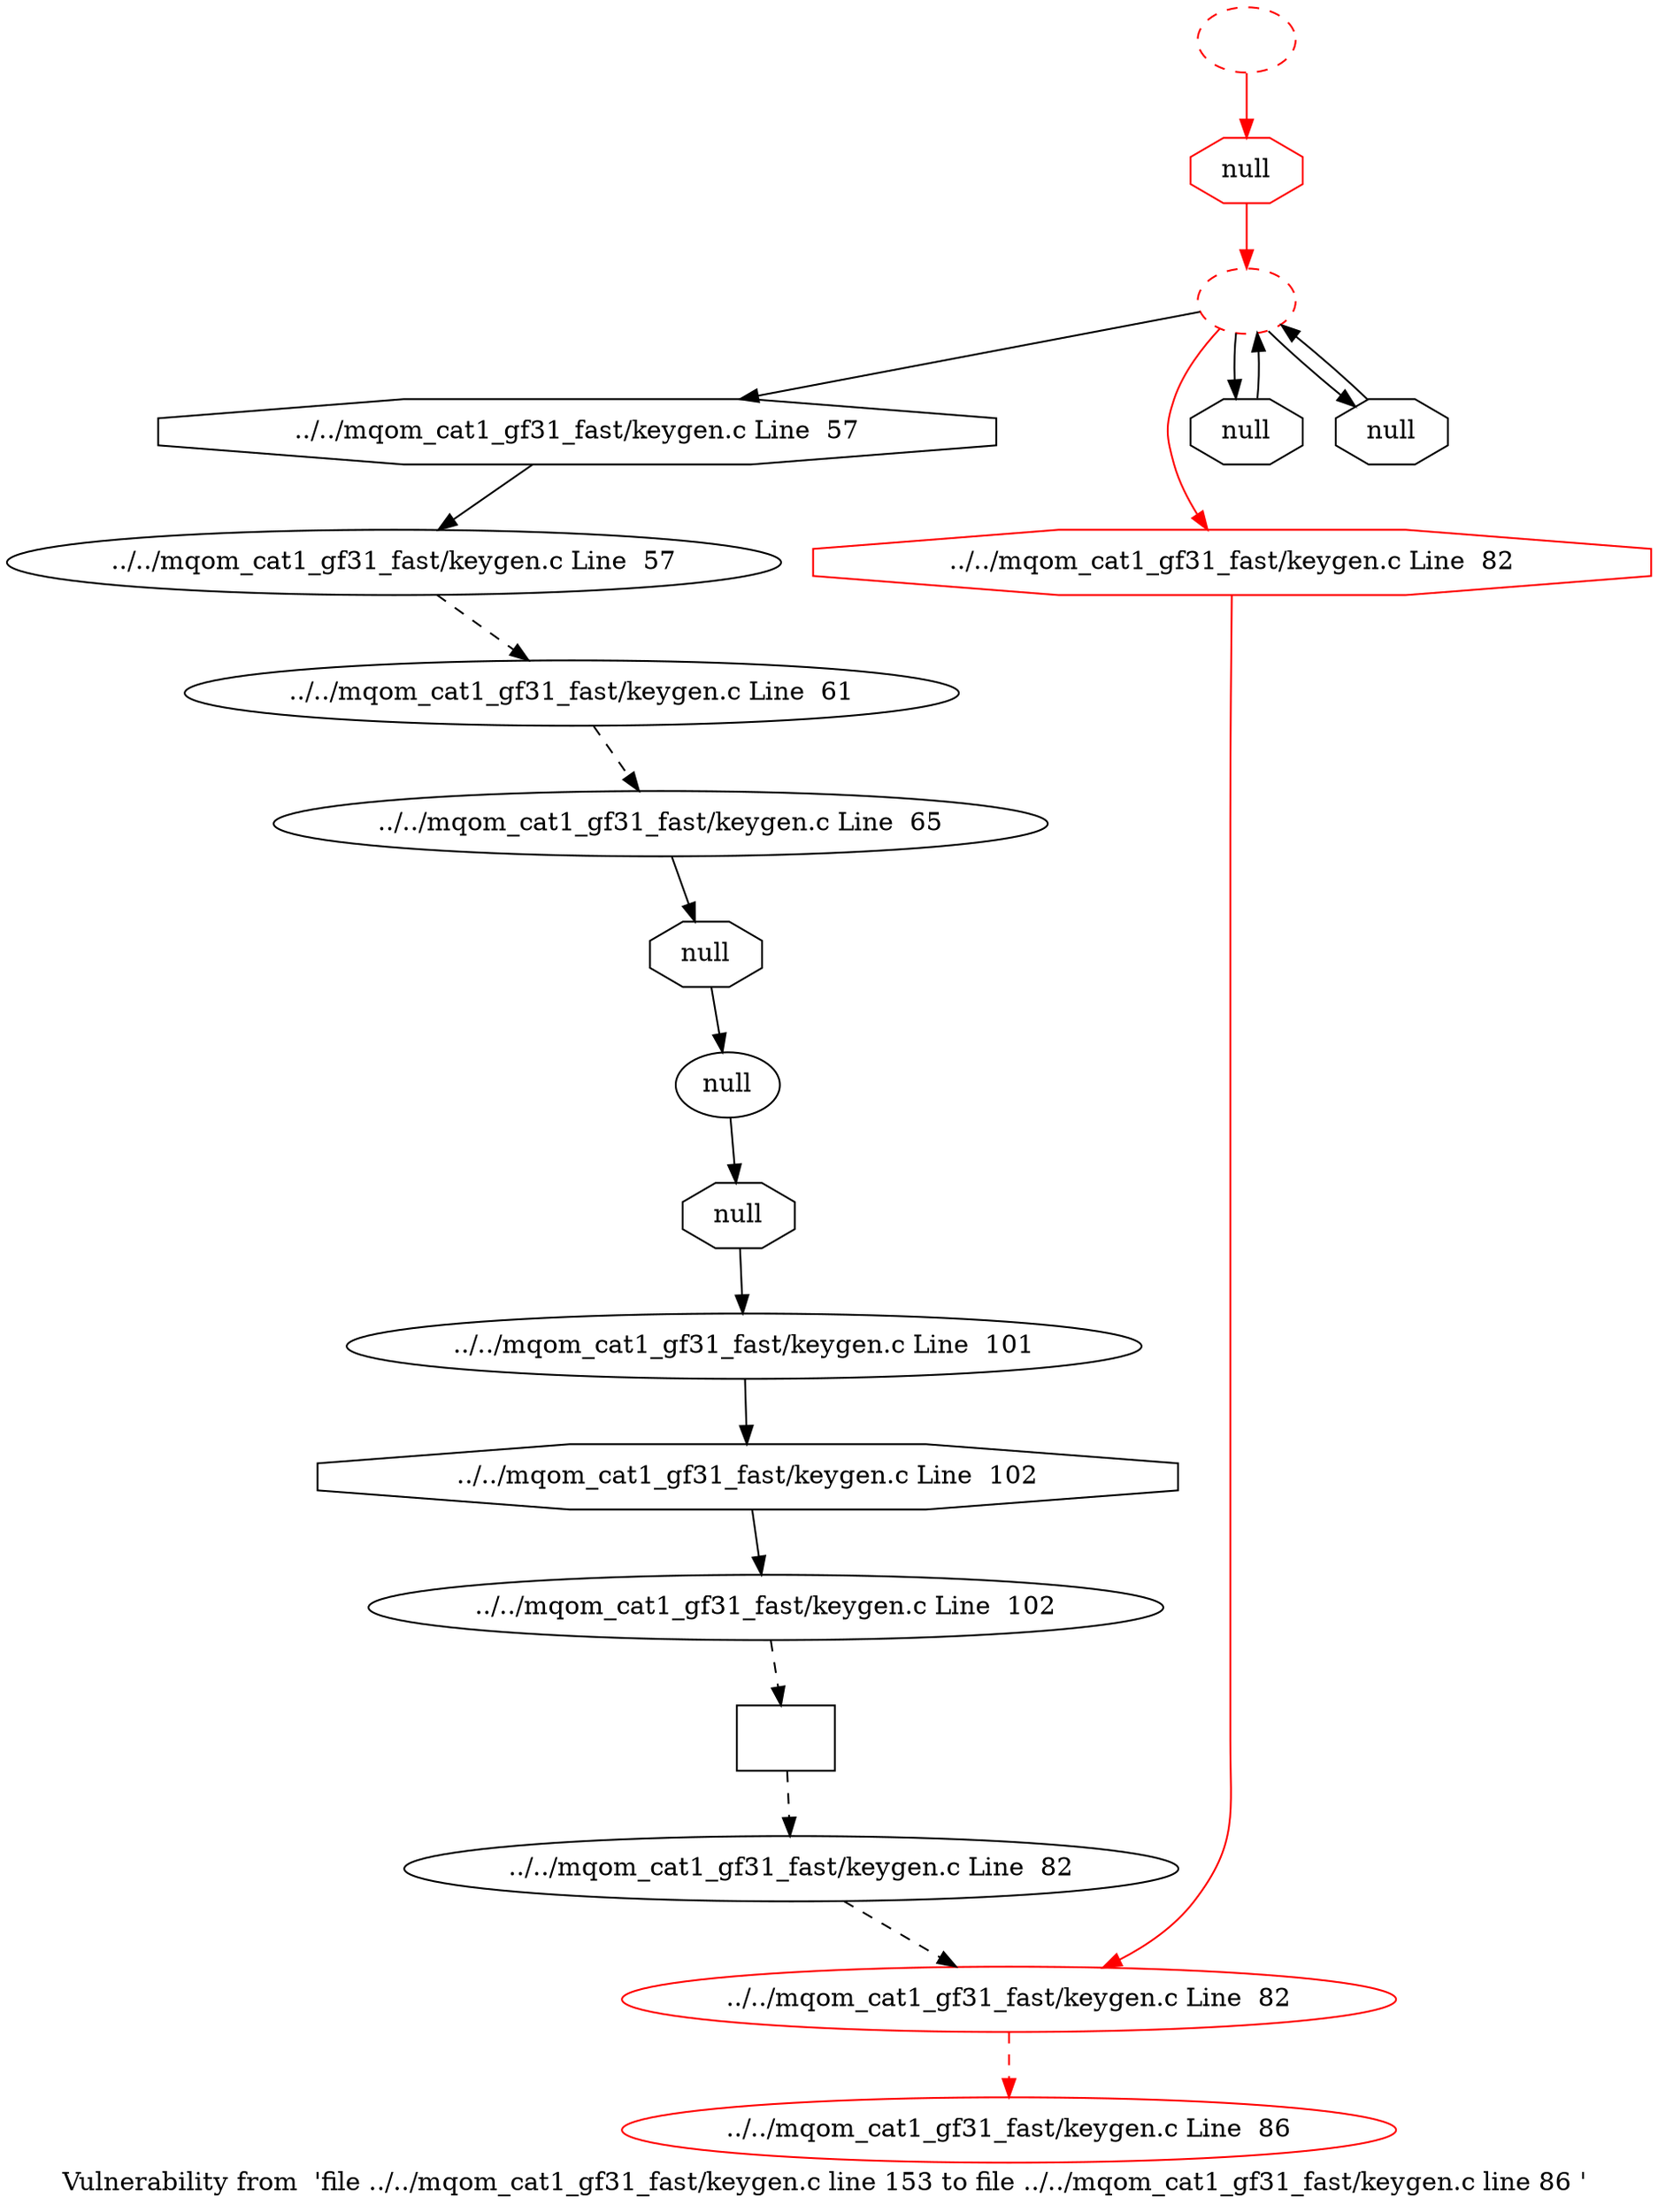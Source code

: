 digraph "Vulnerability from 'file ../../mqom_cat1_gf31_fast/keygen.c line 153 to file ../../mqom_cat1_gf31_fast/keygen.c line 86 '  "{
label="Vulnerability from  'file ../../mqom_cat1_gf31_fast/keygen.c line 153 to file ../../mqom_cat1_gf31_fast/keygen.c line 86 ' ";
node_608[shape=ellipse,style=solid,label="../../mqom_cat1_gf31_fast/keygen.c Line  82"]
node_609[shape=ellipse,style=solid,label="../../mqom_cat1_gf31_fast/keygen.c Line  82", color=red]
"node_608"->"node_609" [style=dashed]
node_611[shape=ellipse,style=solid,label="../../mqom_cat1_gf31_fast/keygen.c Line  86", color=red]
"node_609"->"node_611" [color=red, style=dashed]
node_607[shape=octagon,style=solid,label="null"]
node_606[shape=ellipse,style=solid,label="null"]
"node_607"->"node_606"
node_619[shape=octagon,style=solid,label="null"]
"node_606"->"node_619"
node_605[shape=ellipse,style=solid,label="../../mqom_cat1_gf31_fast/keygen.c Line  65"]
"node_605"->"node_607"
node_604[shape=ellipse,style=solid,label="../../mqom_cat1_gf31_fast/keygen.c Line  61"]
"node_604"->"node_605" [style=dashed]
node_603[shape=ellipse,style=dashed,label="", color=red]
node_602[shape=octagon,style=solid,label="../../mqom_cat1_gf31_fast/keygen.c Line  57"]
"node_603"->"node_602"
node_610[shape=octagon,style=solid,label="../../mqom_cat1_gf31_fast/keygen.c Line  82", color=red]
"node_603"->"node_610" [color=red]
node_615[shape=octagon,style=solid,label="null"]
"node_603"->"node_615"
node_618[shape=octagon,style=solid,label="null"]
"node_603"->"node_618"
node_601[shape=ellipse,style=solid,label="../../mqom_cat1_gf31_fast/keygen.c Line  57"]
"node_602"->"node_601"
"node_601"->"node_604" [style=dashed]
"node_610"->"node_609" [color=red]
node_612[shape=ellipse,style=solid,label="../../mqom_cat1_gf31_fast/keygen.c Line  101"]
node_614[shape=octagon,style=solid,label="../../mqom_cat1_gf31_fast/keygen.c Line  102"]
"node_612"->"node_614"
node_613[shape=ellipse,style=solid,label="../../mqom_cat1_gf31_fast/keygen.c Line  102"]
node_620[shape=box,style=solid,label=""]
"node_613"->"node_620" [style=dashed]
"node_614"->"node_613"
"node_615"->"node_603"
node_616[shape=ellipse,style=dashed,label="", color=red]
node_617[shape=octagon,style=solid,label="null", color=red]
"node_616"->"node_617" [color=red]
"node_617"->"node_603" [color=red]
"node_618"->"node_603"
"node_619"->"node_612"
"node_620"->"node_608" [style=dashed]
}

